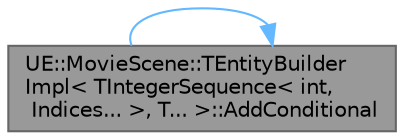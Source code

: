 digraph "UE::MovieScene::TEntityBuilderImpl&lt; TIntegerSequence&lt; int, Indices... &gt;, T... &gt;::AddConditional"
{
 // INTERACTIVE_SVG=YES
 // LATEX_PDF_SIZE
  bgcolor="transparent";
  edge [fontname=Helvetica,fontsize=10,labelfontname=Helvetica,labelfontsize=10];
  node [fontname=Helvetica,fontsize=10,shape=box,height=0.2,width=0.4];
  rankdir="RL";
  Node1 [id="Node000001",label="UE::MovieScene::TEntityBuilder\lImpl\< TIntegerSequence\< int,\l Indices... \>, T... \>::AddConditional",height=0.2,width=0.4,color="gray40", fillcolor="grey60", style="filled", fontcolor="black",tooltip="Conditionally add a component to the entity with a specific value."];
  Node1 -> Node1 [id="edge1_Node000001_Node000001",dir="back",color="steelblue1",style="solid",tooltip=" "];
}
